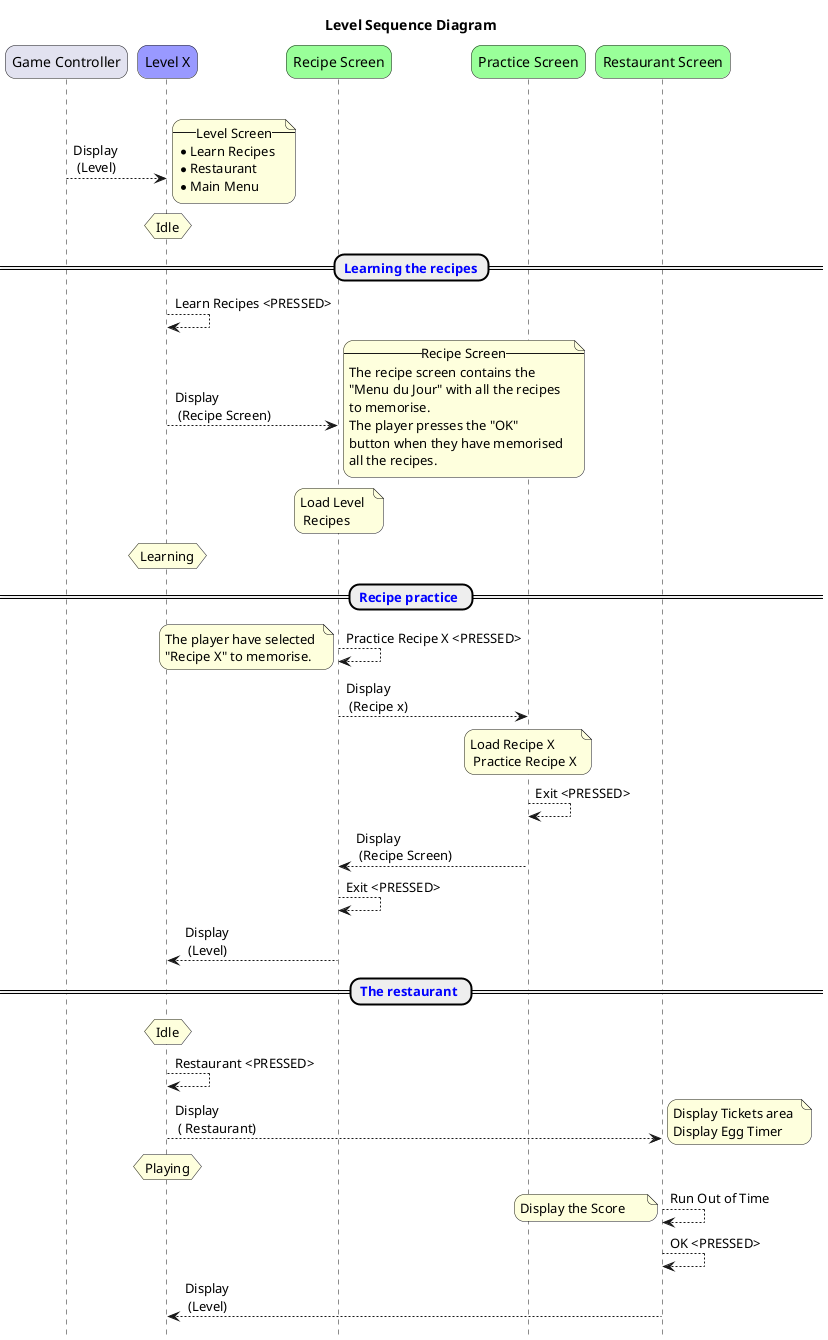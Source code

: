 @startuml
skinparam roundcorner 20
hide footbox
Title Level Sequence Diagram
participant "Game Controller" as GC
participant "Level X" as Level #9999FF
participant "Recipe Screen" as Recipe #99FF99
participant "Practice Screen" as Practice #99FF99
participant "Restaurant Screen" as Restaurant #99FF99
|||
GC --> Level: Display \n (Level)
hnote over  Level: Idle 
note right
    -- Level Screen --
    * Learn Recipes
    * Restaurant
    * Main Menu
end note
== <color:Blue> Learning the recipes ==
Level-->Level: Learn Recipes <PRESSED>

Level-->Recipe: Display \n (Recipe Screen)
note over Recipe: Load Level \n Recipes
note right
    -- Recipe Screen --
    The recipe screen contains the
    "Menu du Jour" with all the recipes
    to memorise.
    The player presses the "OK" 
    button when they have memorised
    all the recipes.
end note
hnote over  Level: Learning 
== <color:Blue> Recipe practice  ==
Recipe-->Recipe: Practice Recipe X <PRESSED>
note left
    The player have selected 
    "Recipe X" to memorise.
end note
Recipe --> Practice: Display \n (Recipe x)
note over Practice: Load Recipe X \n Practice Recipe X
Practice  --> Practice: Exit <PRESSED>
Practice  --> Recipe: Display \n (Recipe Screen)
Recipe  --> Recipe: Exit <PRESSED>
Recipe-->Level: Display \n (Level)
== <color:Blue> The restaurant  ==

hnote over Level: Idle 
Level-->Level: Restaurant <PRESSED>
Level --> Restaurant: Display \n ( Restaurant)
note right
    Display Tickets area 
    Display Egg Timer
end note
hnote over Level: Playing 
Restaurant --> Restaurant: Run Out of Time
note left
    Display the Score     
end note
Restaurant-->Restaurant: OK <PRESSED>
Restaurant-->Level: Display \n (Level)
@endum
